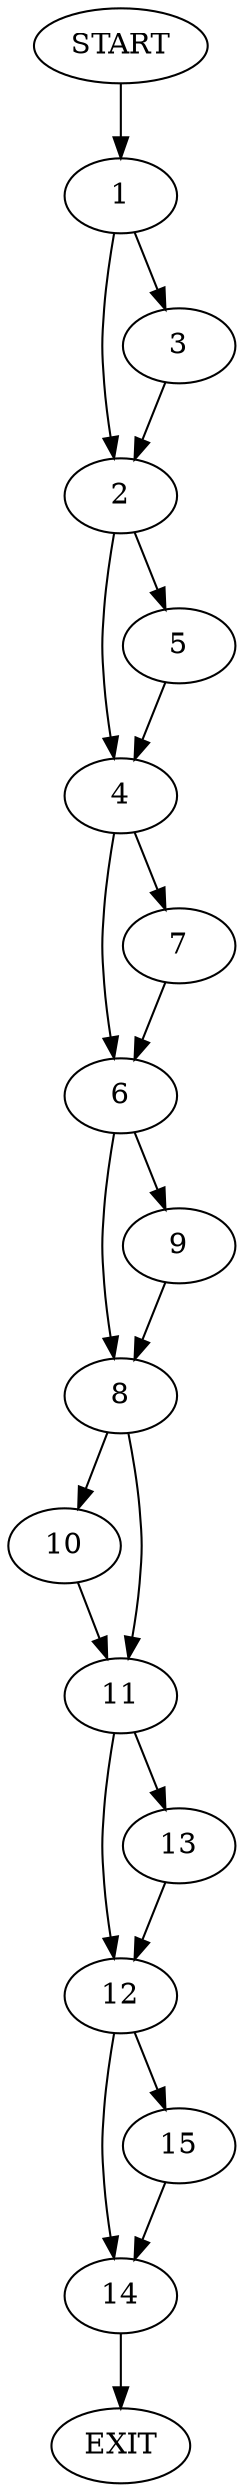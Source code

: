 digraph {
0 [label="START"]
16 [label="EXIT"]
0 -> 1
1 -> 2
1 -> 3
3 -> 2
2 -> 4
2 -> 5
4 -> 6
4 -> 7
5 -> 4
7 -> 6
6 -> 8
6 -> 9
8 -> 10
8 -> 11
9 -> 8
11 -> 12
11 -> 13
10 -> 11
13 -> 12
12 -> 14
12 -> 15
15 -> 14
14 -> 16
}
